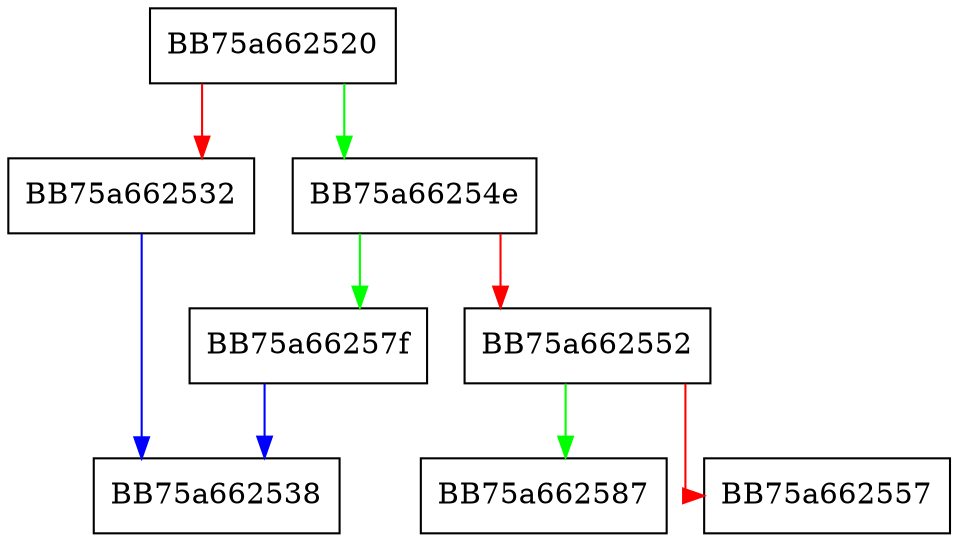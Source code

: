 digraph fwdepkcrc_callback {
  node [shape="box"];
  graph [splines=ortho];
  BB75a662520 -> BB75a66254e [color="green"];
  BB75a662520 -> BB75a662532 [color="red"];
  BB75a662532 -> BB75a662538 [color="blue"];
  BB75a66254e -> BB75a66257f [color="green"];
  BB75a66254e -> BB75a662552 [color="red"];
  BB75a662552 -> BB75a662587 [color="green"];
  BB75a662552 -> BB75a662557 [color="red"];
  BB75a66257f -> BB75a662538 [color="blue"];
}